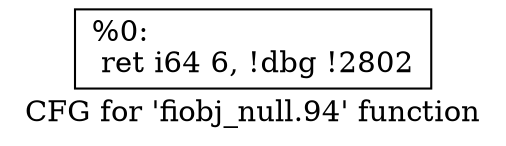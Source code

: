 digraph "CFG for 'fiobj_null.94' function" {
	label="CFG for 'fiobj_null.94' function";

	Node0x556851ff8700 [shape=record,label="{%0:\l  ret i64 6, !dbg !2802\l}"];
}
